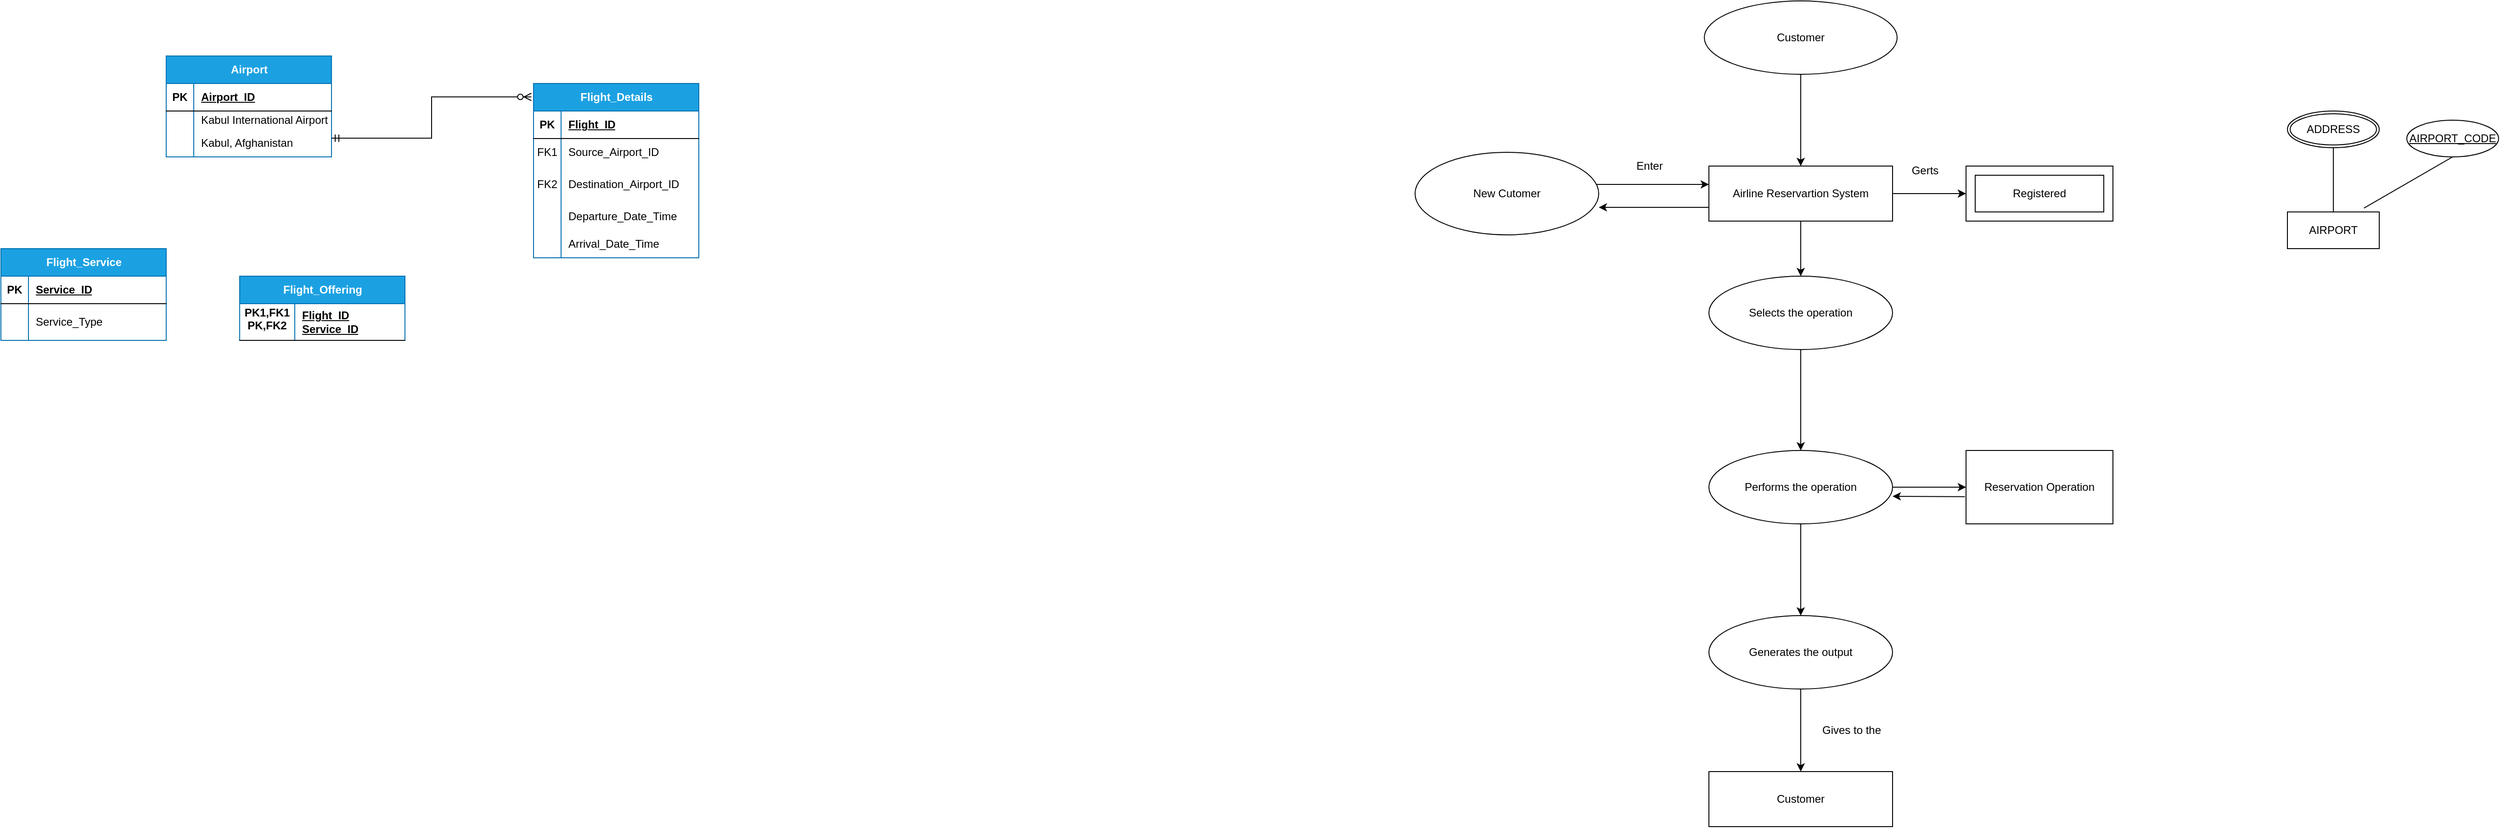<mxfile version="26.2.14">
  <diagram id="prtHgNgQTEPvFCAcTncT" name="Page-1">
    <mxGraphModel dx="2337" dy="363" grid="1" gridSize="10" guides="1" tooltips="1" connect="1" arrows="1" fold="1" page="1" pageScale="1" pageWidth="827" pageHeight="1169" math="0" shadow="0">
      <root>
        <mxCell id="0" />
        <mxCell id="1" parent="0" />
        <mxCell id="bTbu85uykv1qYZbqekr0-38" value="" style="edgeStyle=orthogonalEdgeStyle;rounded=0;orthogonalLoop=1;jettySize=auto;html=1;" parent="1" source="bTbu85uykv1qYZbqekr0-2" target="bTbu85uykv1qYZbqekr0-8" edge="1">
          <mxGeometry relative="1" as="geometry" />
        </mxCell>
        <mxCell id="bTbu85uykv1qYZbqekr0-2" value="Customer" style="ellipse;whiteSpace=wrap;html=1;" parent="1" vertex="1">
          <mxGeometry x="355" y="30" width="210" height="80" as="geometry" />
        </mxCell>
        <mxCell id="bTbu85uykv1qYZbqekr0-32" value="" style="edgeStyle=orthogonalEdgeStyle;rounded=0;orthogonalLoop=1;jettySize=auto;html=1;" parent="1" source="bTbu85uykv1qYZbqekr0-3" target="bTbu85uykv1qYZbqekr0-8" edge="1">
          <mxGeometry relative="1" as="geometry">
            <Array as="points">
              <mxPoint x="350" y="230" />
              <mxPoint x="350" y="230" />
            </Array>
          </mxGeometry>
        </mxCell>
        <mxCell id="bTbu85uykv1qYZbqekr0-3" value="New Cutomer" style="ellipse;whiteSpace=wrap;html=1;" parent="1" vertex="1">
          <mxGeometry x="40" y="195" width="200" height="90" as="geometry" />
        </mxCell>
        <mxCell id="bTbu85uykv1qYZbqekr0-18" style="edgeStyle=orthogonalEdgeStyle;rounded=0;orthogonalLoop=1;jettySize=auto;html=1;exitX=0.5;exitY=1;exitDx=0;exitDy=0;entryX=0.5;entryY=0;entryDx=0;entryDy=0;" parent="1" source="bTbu85uykv1qYZbqekr0-4" target="bTbu85uykv1qYZbqekr0-5" edge="1">
          <mxGeometry relative="1" as="geometry" />
        </mxCell>
        <mxCell id="bTbu85uykv1qYZbqekr0-4" value="Selects the operation" style="ellipse;whiteSpace=wrap;html=1;" parent="1" vertex="1">
          <mxGeometry x="360" y="330" width="200" height="80" as="geometry" />
        </mxCell>
        <mxCell id="bTbu85uykv1qYZbqekr0-24" value="" style="edgeStyle=orthogonalEdgeStyle;rounded=0;orthogonalLoop=1;jettySize=auto;html=1;" parent="1" source="bTbu85uykv1qYZbqekr0-5" target="bTbu85uykv1qYZbqekr0-21" edge="1">
          <mxGeometry relative="1" as="geometry" />
        </mxCell>
        <mxCell id="bTbu85uykv1qYZbqekr0-26" value="" style="edgeStyle=orthogonalEdgeStyle;rounded=0;orthogonalLoop=1;jettySize=auto;html=1;" parent="1" source="bTbu85uykv1qYZbqekr0-5" target="bTbu85uykv1qYZbqekr0-12" edge="1">
          <mxGeometry relative="1" as="geometry">
            <Array as="points">
              <mxPoint x="600" y="560" />
              <mxPoint x="600" y="560" />
            </Array>
          </mxGeometry>
        </mxCell>
        <mxCell id="bTbu85uykv1qYZbqekr0-5" value="Performs the operation" style="ellipse;whiteSpace=wrap;html=1;" parent="1" vertex="1">
          <mxGeometry x="360" y="520" width="200" height="80" as="geometry" />
        </mxCell>
        <mxCell id="bTbu85uykv1qYZbqekr0-10" value="" style="edgeStyle=orthogonalEdgeStyle;rounded=0;orthogonalLoop=1;jettySize=auto;html=1;" parent="1" source="bTbu85uykv1qYZbqekr0-8" target="bTbu85uykv1qYZbqekr0-9" edge="1">
          <mxGeometry relative="1" as="geometry" />
        </mxCell>
        <mxCell id="bTbu85uykv1qYZbqekr0-17" style="edgeStyle=orthogonalEdgeStyle;rounded=0;orthogonalLoop=1;jettySize=auto;html=1;exitX=0.5;exitY=1;exitDx=0;exitDy=0;entryX=0.5;entryY=0;entryDx=0;entryDy=0;" parent="1" source="bTbu85uykv1qYZbqekr0-8" target="bTbu85uykv1qYZbqekr0-4" edge="1">
          <mxGeometry relative="1" as="geometry" />
        </mxCell>
        <mxCell id="bTbu85uykv1qYZbqekr0-8" value="Airline Reservartion System" style="rounded=0;whiteSpace=wrap;html=1;" parent="1" vertex="1">
          <mxGeometry x="360" y="210" width="200" height="60" as="geometry" />
        </mxCell>
        <mxCell id="bTbu85uykv1qYZbqekr0-9" value="" style="whiteSpace=wrap;html=1;rounded=0;" parent="1" vertex="1">
          <mxGeometry x="640" y="210" width="160" height="60" as="geometry" />
        </mxCell>
        <mxCell id="bTbu85uykv1qYZbqekr0-11" value="Registered" style="rounded=0;whiteSpace=wrap;html=1;" parent="1" vertex="1">
          <mxGeometry x="650" y="220" width="140" height="40" as="geometry" />
        </mxCell>
        <mxCell id="bTbu85uykv1qYZbqekr0-12" value="Reservation Operation" style="rounded=0;whiteSpace=wrap;html=1;" parent="1" vertex="1">
          <mxGeometry x="640" y="520" width="160" height="80" as="geometry" />
        </mxCell>
        <mxCell id="bTbu85uykv1qYZbqekr0-19" value="Customer" style="rounded=0;whiteSpace=wrap;html=1;" parent="1" vertex="1">
          <mxGeometry x="360" y="870" width="200" height="60" as="geometry" />
        </mxCell>
        <mxCell id="bTbu85uykv1qYZbqekr0-25" value="" style="edgeStyle=orthogonalEdgeStyle;rounded=0;orthogonalLoop=1;jettySize=auto;html=1;" parent="1" source="bTbu85uykv1qYZbqekr0-21" target="bTbu85uykv1qYZbqekr0-19" edge="1">
          <mxGeometry relative="1" as="geometry" />
        </mxCell>
        <mxCell id="bTbu85uykv1qYZbqekr0-21" value="Generates the output" style="ellipse;whiteSpace=wrap;html=1;" parent="1" vertex="1">
          <mxGeometry x="360" y="700" width="200" height="80" as="geometry" />
        </mxCell>
        <mxCell id="bTbu85uykv1qYZbqekr0-33" style="edgeStyle=orthogonalEdgeStyle;rounded=0;orthogonalLoop=1;jettySize=auto;html=1;exitX=0;exitY=0.75;exitDx=0;exitDy=0;entryX=1;entryY=0.667;entryDx=0;entryDy=0;entryPerimeter=0;" parent="1" source="bTbu85uykv1qYZbqekr0-8" target="bTbu85uykv1qYZbqekr0-3" edge="1">
          <mxGeometry relative="1" as="geometry" />
        </mxCell>
        <mxCell id="bTbu85uykv1qYZbqekr0-34" value="" style="endArrow=classic;html=1;rounded=0;entryX=1.006;entryY=0.746;entryDx=0;entryDy=0;entryPerimeter=0;exitX=0;exitY=0.75;exitDx=0;exitDy=0;" parent="1" edge="1">
          <mxGeometry width="50" height="50" relative="1" as="geometry">
            <mxPoint x="638.8" y="570.32" as="sourcePoint" />
            <mxPoint x="560" y="570.0" as="targetPoint" />
            <Array as="points" />
          </mxGeometry>
        </mxCell>
        <mxCell id="bTbu85uykv1qYZbqekr0-35" value="Enter" style="text;html=1;align=center;verticalAlign=middle;resizable=0;points=[];autosize=1;strokeColor=none;fillColor=none;" parent="1" vertex="1">
          <mxGeometry x="270" y="195" width="50" height="30" as="geometry" />
        </mxCell>
        <mxCell id="bTbu85uykv1qYZbqekr0-36" value="Gerts" style="text;html=1;align=center;verticalAlign=middle;resizable=0;points=[];autosize=1;strokeColor=none;fillColor=none;" parent="1" vertex="1">
          <mxGeometry x="570" y="200" width="50" height="30" as="geometry" />
        </mxCell>
        <mxCell id="bTbu85uykv1qYZbqekr0-37" value="Gives to the" style="text;html=1;align=center;verticalAlign=middle;resizable=0;points=[];autosize=1;strokeColor=none;fillColor=none;" parent="1" vertex="1">
          <mxGeometry x="470" y="810" width="90" height="30" as="geometry" />
        </mxCell>
        <mxCell id="J1Zsy6z8btEPPy3rvnn6-1" value="Airport" style="shape=table;startSize=30;container=1;collapsible=1;childLayout=tableLayout;fixedRows=1;rowLines=0;fontStyle=1;align=center;resizeLast=1;html=1;fillColor=#1ba1e2;fontColor=#ffffff;strokeColor=#006EAF;" parent="1" vertex="1">
          <mxGeometry x="-1320" y="90" width="180" height="110" as="geometry" />
        </mxCell>
        <mxCell id="J1Zsy6z8btEPPy3rvnn6-2" value="" style="shape=tableRow;horizontal=0;startSize=0;swimlaneHead=0;swimlaneBody=0;fillColor=none;collapsible=0;dropTarget=0;points=[[0,0.5],[1,0.5]];portConstraint=eastwest;top=0;left=0;right=0;bottom=1;" parent="J1Zsy6z8btEPPy3rvnn6-1" vertex="1">
          <mxGeometry y="30" width="180" height="30" as="geometry" />
        </mxCell>
        <mxCell id="J1Zsy6z8btEPPy3rvnn6-3" value="PK" style="shape=partialRectangle;connectable=0;fillColor=none;top=0;left=0;bottom=0;right=0;fontStyle=1;overflow=hidden;whiteSpace=wrap;html=1;" parent="J1Zsy6z8btEPPy3rvnn6-2" vertex="1">
          <mxGeometry width="30" height="30" as="geometry">
            <mxRectangle width="30" height="30" as="alternateBounds" />
          </mxGeometry>
        </mxCell>
        <mxCell id="J1Zsy6z8btEPPy3rvnn6-4" value="Airport_ID" style="shape=partialRectangle;connectable=0;fillColor=none;top=0;left=0;bottom=0;right=0;align=left;spacingLeft=6;fontStyle=5;overflow=hidden;whiteSpace=wrap;html=1;" parent="J1Zsy6z8btEPPy3rvnn6-2" vertex="1">
          <mxGeometry x="30" width="150" height="30" as="geometry">
            <mxRectangle width="150" height="30" as="alternateBounds" />
          </mxGeometry>
        </mxCell>
        <mxCell id="J1Zsy6z8btEPPy3rvnn6-5" value="" style="shape=tableRow;horizontal=0;startSize=0;swimlaneHead=0;swimlaneBody=0;fillColor=none;collapsible=0;dropTarget=0;points=[[0,0.5],[1,0.5]];portConstraint=eastwest;top=0;left=0;right=0;bottom=0;" parent="J1Zsy6z8btEPPy3rvnn6-1" vertex="1">
          <mxGeometry y="60" width="180" height="20" as="geometry" />
        </mxCell>
        <mxCell id="J1Zsy6z8btEPPy3rvnn6-6" value="" style="shape=partialRectangle;connectable=0;fillColor=none;top=0;left=0;bottom=0;right=0;editable=1;overflow=hidden;whiteSpace=wrap;html=1;" parent="J1Zsy6z8btEPPy3rvnn6-5" vertex="1">
          <mxGeometry width="30" height="20" as="geometry">
            <mxRectangle width="30" height="20" as="alternateBounds" />
          </mxGeometry>
        </mxCell>
        <mxCell id="J1Zsy6z8btEPPy3rvnn6-7" value="Kabul International Airport" style="shape=partialRectangle;connectable=0;fillColor=none;top=0;left=0;bottom=0;right=0;align=left;spacingLeft=6;overflow=hidden;whiteSpace=wrap;html=1;" parent="J1Zsy6z8btEPPy3rvnn6-5" vertex="1">
          <mxGeometry x="30" width="150" height="20" as="geometry">
            <mxRectangle width="150" height="20" as="alternateBounds" />
          </mxGeometry>
        </mxCell>
        <mxCell id="J1Zsy6z8btEPPy3rvnn6-8" value="" style="shape=tableRow;horizontal=0;startSize=0;swimlaneHead=0;swimlaneBody=0;fillColor=none;collapsible=0;dropTarget=0;points=[[0,0.5],[1,0.5]];portConstraint=eastwest;top=0;left=0;right=0;bottom=0;" parent="J1Zsy6z8btEPPy3rvnn6-1" vertex="1">
          <mxGeometry y="80" width="180" height="30" as="geometry" />
        </mxCell>
        <mxCell id="J1Zsy6z8btEPPy3rvnn6-9" value="" style="shape=partialRectangle;connectable=0;fillColor=none;top=0;left=0;bottom=0;right=0;editable=1;overflow=hidden;whiteSpace=wrap;html=1;" parent="J1Zsy6z8btEPPy3rvnn6-8" vertex="1">
          <mxGeometry width="30" height="30" as="geometry">
            <mxRectangle width="30" height="30" as="alternateBounds" />
          </mxGeometry>
        </mxCell>
        <mxCell id="J1Zsy6z8btEPPy3rvnn6-10" value="Kabul, Afghanistan" style="shape=partialRectangle;connectable=0;fillColor=none;top=0;left=0;bottom=0;right=0;align=left;spacingLeft=6;overflow=hidden;whiteSpace=wrap;html=1;" parent="J1Zsy6z8btEPPy3rvnn6-8" vertex="1">
          <mxGeometry x="30" width="150" height="30" as="geometry">
            <mxRectangle width="150" height="30" as="alternateBounds" />
          </mxGeometry>
        </mxCell>
        <mxCell id="J1Zsy6z8btEPPy3rvnn6-11" value="Flight_Details" style="shape=table;startSize=30;container=1;collapsible=1;childLayout=tableLayout;fixedRows=1;rowLines=0;fontStyle=1;align=center;resizeLast=1;html=1;fillColor=#1ba1e2;fontColor=#ffffff;strokeColor=#006EAF;" parent="1" vertex="1">
          <mxGeometry x="-920" y="120" width="180" height="190" as="geometry" />
        </mxCell>
        <mxCell id="J1Zsy6z8btEPPy3rvnn6-12" value="" style="shape=tableRow;horizontal=0;startSize=0;swimlaneHead=0;swimlaneBody=0;fillColor=none;collapsible=0;dropTarget=0;points=[[0,0.5],[1,0.5]];portConstraint=eastwest;top=0;left=0;right=0;bottom=1;" parent="J1Zsy6z8btEPPy3rvnn6-11" vertex="1">
          <mxGeometry y="30" width="180" height="30" as="geometry" />
        </mxCell>
        <mxCell id="J1Zsy6z8btEPPy3rvnn6-13" value="PK" style="shape=partialRectangle;connectable=0;fillColor=none;top=0;left=0;bottom=0;right=0;fontStyle=1;overflow=hidden;whiteSpace=wrap;html=1;" parent="J1Zsy6z8btEPPy3rvnn6-12" vertex="1">
          <mxGeometry width="30" height="30" as="geometry">
            <mxRectangle width="30" height="30" as="alternateBounds" />
          </mxGeometry>
        </mxCell>
        <mxCell id="J1Zsy6z8btEPPy3rvnn6-14" value="Flight_ID" style="shape=partialRectangle;connectable=0;fillColor=none;top=0;left=0;bottom=0;right=0;align=left;spacingLeft=6;fontStyle=5;overflow=hidden;whiteSpace=wrap;html=1;" parent="J1Zsy6z8btEPPy3rvnn6-12" vertex="1">
          <mxGeometry x="30" width="150" height="30" as="geometry">
            <mxRectangle width="150" height="30" as="alternateBounds" />
          </mxGeometry>
        </mxCell>
        <mxCell id="J1Zsy6z8btEPPy3rvnn6-15" value="" style="shape=tableRow;horizontal=0;startSize=0;swimlaneHead=0;swimlaneBody=0;fillColor=none;collapsible=0;dropTarget=0;points=[[0,0.5],[1,0.5]];portConstraint=eastwest;top=0;left=0;right=0;bottom=0;" parent="J1Zsy6z8btEPPy3rvnn6-11" vertex="1">
          <mxGeometry y="60" width="180" height="30" as="geometry" />
        </mxCell>
        <mxCell id="J1Zsy6z8btEPPy3rvnn6-16" value="FK1" style="shape=partialRectangle;connectable=0;fillColor=none;top=0;left=0;bottom=0;right=0;editable=1;overflow=hidden;whiteSpace=wrap;html=1;" parent="J1Zsy6z8btEPPy3rvnn6-15" vertex="1">
          <mxGeometry width="30" height="30" as="geometry">
            <mxRectangle width="30" height="30" as="alternateBounds" />
          </mxGeometry>
        </mxCell>
        <mxCell id="J1Zsy6z8btEPPy3rvnn6-17" value="Source_Airport_ID" style="shape=partialRectangle;connectable=0;fillColor=none;top=0;left=0;bottom=0;right=0;align=left;spacingLeft=6;overflow=hidden;whiteSpace=wrap;html=1;" parent="J1Zsy6z8btEPPy3rvnn6-15" vertex="1">
          <mxGeometry x="30" width="150" height="30" as="geometry">
            <mxRectangle width="150" height="30" as="alternateBounds" />
          </mxGeometry>
        </mxCell>
        <mxCell id="J1Zsy6z8btEPPy3rvnn6-18" value="" style="shape=tableRow;horizontal=0;startSize=0;swimlaneHead=0;swimlaneBody=0;fillColor=none;collapsible=0;dropTarget=0;points=[[0,0.5],[1,0.5]];portConstraint=eastwest;top=0;left=0;right=0;bottom=0;" parent="J1Zsy6z8btEPPy3rvnn6-11" vertex="1">
          <mxGeometry y="90" width="180" height="40" as="geometry" />
        </mxCell>
        <mxCell id="J1Zsy6z8btEPPy3rvnn6-19" value="FK2" style="shape=partialRectangle;connectable=0;fillColor=none;top=0;left=0;bottom=0;right=0;editable=1;overflow=hidden;whiteSpace=wrap;html=1;" parent="J1Zsy6z8btEPPy3rvnn6-18" vertex="1">
          <mxGeometry width="30" height="40" as="geometry">
            <mxRectangle width="30" height="40" as="alternateBounds" />
          </mxGeometry>
        </mxCell>
        <mxCell id="J1Zsy6z8btEPPy3rvnn6-20" value="Destination_Airport_ID" style="shape=partialRectangle;connectable=0;fillColor=none;top=0;left=0;bottom=0;right=0;align=left;spacingLeft=6;overflow=hidden;whiteSpace=wrap;html=1;" parent="J1Zsy6z8btEPPy3rvnn6-18" vertex="1">
          <mxGeometry x="30" width="150" height="40" as="geometry">
            <mxRectangle width="150" height="40" as="alternateBounds" />
          </mxGeometry>
        </mxCell>
        <mxCell id="J1Zsy6z8btEPPy3rvnn6-21" value="" style="shape=tableRow;horizontal=0;startSize=0;swimlaneHead=0;swimlaneBody=0;fillColor=none;collapsible=0;dropTarget=0;points=[[0,0.5],[1,0.5]];portConstraint=eastwest;top=0;left=0;right=0;bottom=0;" parent="J1Zsy6z8btEPPy3rvnn6-11" vertex="1">
          <mxGeometry y="130" width="180" height="30" as="geometry" />
        </mxCell>
        <mxCell id="J1Zsy6z8btEPPy3rvnn6-22" value="" style="shape=partialRectangle;connectable=0;fillColor=none;top=0;left=0;bottom=0;right=0;editable=1;overflow=hidden;whiteSpace=wrap;html=1;" parent="J1Zsy6z8btEPPy3rvnn6-21" vertex="1">
          <mxGeometry width="30" height="30" as="geometry">
            <mxRectangle width="30" height="30" as="alternateBounds" />
          </mxGeometry>
        </mxCell>
        <mxCell id="J1Zsy6z8btEPPy3rvnn6-23" value="Departure_Date_Time" style="shape=partialRectangle;connectable=0;fillColor=none;top=0;left=0;bottom=0;right=0;align=left;spacingLeft=6;overflow=hidden;whiteSpace=wrap;html=1;" parent="J1Zsy6z8btEPPy3rvnn6-21" vertex="1">
          <mxGeometry x="30" width="150" height="30" as="geometry">
            <mxRectangle width="150" height="30" as="alternateBounds" />
          </mxGeometry>
        </mxCell>
        <mxCell id="J1Zsy6z8btEPPy3rvnn6-24" style="shape=tableRow;horizontal=0;startSize=0;swimlaneHead=0;swimlaneBody=0;fillColor=none;collapsible=0;dropTarget=0;points=[[0,0.5],[1,0.5]];portConstraint=eastwest;top=0;left=0;right=0;bottom=0;" parent="J1Zsy6z8btEPPy3rvnn6-11" vertex="1">
          <mxGeometry y="160" width="180" height="30" as="geometry" />
        </mxCell>
        <mxCell id="J1Zsy6z8btEPPy3rvnn6-25" style="shape=partialRectangle;connectable=0;fillColor=none;top=0;left=0;bottom=0;right=0;editable=1;overflow=hidden;whiteSpace=wrap;html=1;" parent="J1Zsy6z8btEPPy3rvnn6-24" vertex="1">
          <mxGeometry width="30" height="30" as="geometry">
            <mxRectangle width="30" height="30" as="alternateBounds" />
          </mxGeometry>
        </mxCell>
        <mxCell id="J1Zsy6z8btEPPy3rvnn6-26" value="Arrival_Date_Time" style="shape=partialRectangle;connectable=0;fillColor=none;top=0;left=0;bottom=0;right=0;align=left;spacingLeft=6;overflow=hidden;whiteSpace=wrap;html=1;" parent="J1Zsy6z8btEPPy3rvnn6-24" vertex="1">
          <mxGeometry x="30" width="150" height="30" as="geometry">
            <mxRectangle width="150" height="30" as="alternateBounds" />
          </mxGeometry>
        </mxCell>
        <mxCell id="J1Zsy6z8btEPPy3rvnn6-27" value="Flight_Service" style="shape=table;startSize=30;container=1;collapsible=1;childLayout=tableLayout;fixedRows=1;rowLines=0;fontStyle=1;align=center;resizeLast=1;html=1;fillColor=#1ba1e2;fontColor=#ffffff;strokeColor=#006EAF;" parent="1" vertex="1">
          <mxGeometry x="-1500" y="300" width="180" height="100" as="geometry">
            <mxRectangle x="60" y="270" width="120" height="30" as="alternateBounds" />
          </mxGeometry>
        </mxCell>
        <mxCell id="J1Zsy6z8btEPPy3rvnn6-28" value="" style="shape=tableRow;horizontal=0;startSize=0;swimlaneHead=0;swimlaneBody=0;fillColor=none;collapsible=0;dropTarget=0;points=[[0,0.5],[1,0.5]];portConstraint=eastwest;top=0;left=0;right=0;bottom=1;" parent="J1Zsy6z8btEPPy3rvnn6-27" vertex="1">
          <mxGeometry y="30" width="180" height="30" as="geometry" />
        </mxCell>
        <mxCell id="J1Zsy6z8btEPPy3rvnn6-29" value="PK" style="shape=partialRectangle;connectable=0;fillColor=none;top=0;left=0;bottom=0;right=0;fontStyle=1;overflow=hidden;whiteSpace=wrap;html=1;" parent="J1Zsy6z8btEPPy3rvnn6-28" vertex="1">
          <mxGeometry width="30" height="30" as="geometry">
            <mxRectangle width="30" height="30" as="alternateBounds" />
          </mxGeometry>
        </mxCell>
        <mxCell id="J1Zsy6z8btEPPy3rvnn6-30" value="Service_ID" style="shape=partialRectangle;connectable=0;fillColor=none;top=0;left=0;bottom=0;right=0;align=left;spacingLeft=6;fontStyle=5;overflow=hidden;whiteSpace=wrap;html=1;" parent="J1Zsy6z8btEPPy3rvnn6-28" vertex="1">
          <mxGeometry x="30" width="150" height="30" as="geometry">
            <mxRectangle width="150" height="30" as="alternateBounds" />
          </mxGeometry>
        </mxCell>
        <mxCell id="J1Zsy6z8btEPPy3rvnn6-31" value="" style="shape=tableRow;horizontal=0;startSize=0;swimlaneHead=0;swimlaneBody=0;fillColor=none;collapsible=0;dropTarget=0;points=[[0,0.5],[1,0.5]];portConstraint=eastwest;top=0;left=0;right=0;bottom=0;" parent="J1Zsy6z8btEPPy3rvnn6-27" vertex="1">
          <mxGeometry y="60" width="180" height="40" as="geometry" />
        </mxCell>
        <mxCell id="J1Zsy6z8btEPPy3rvnn6-32" value="" style="shape=partialRectangle;connectable=0;fillColor=none;top=0;left=0;bottom=0;right=0;editable=1;overflow=hidden;whiteSpace=wrap;html=1;" parent="J1Zsy6z8btEPPy3rvnn6-31" vertex="1">
          <mxGeometry width="30" height="40" as="geometry">
            <mxRectangle width="30" height="40" as="alternateBounds" />
          </mxGeometry>
        </mxCell>
        <mxCell id="J1Zsy6z8btEPPy3rvnn6-33" value="Service_Type" style="shape=partialRectangle;connectable=0;fillColor=none;top=0;left=0;bottom=0;right=0;align=left;spacingLeft=6;overflow=hidden;whiteSpace=wrap;html=1;" parent="J1Zsy6z8btEPPy3rvnn6-31" vertex="1">
          <mxGeometry x="30" width="150" height="40" as="geometry">
            <mxRectangle width="150" height="40" as="alternateBounds" />
          </mxGeometry>
        </mxCell>
        <mxCell id="J1Zsy6z8btEPPy3rvnn6-34" value="Flight_Offering" style="shape=table;startSize=30;container=1;collapsible=1;childLayout=tableLayout;fixedRows=1;rowLines=0;fontStyle=1;align=center;resizeLast=1;html=1;fillColor=#1ba1e2;fontColor=#ffffff;strokeColor=#006EAF;" parent="1" vertex="1">
          <mxGeometry x="-1240" y="330" width="180" height="70" as="geometry">
            <mxRectangle x="60" y="270" width="120" height="30" as="alternateBounds" />
          </mxGeometry>
        </mxCell>
        <mxCell id="J1Zsy6z8btEPPy3rvnn6-35" value="" style="shape=tableRow;horizontal=0;startSize=0;swimlaneHead=0;swimlaneBody=0;fillColor=none;collapsible=0;dropTarget=0;points=[[0,0.5],[1,0.5]];portConstraint=eastwest;top=0;left=0;right=0;bottom=1;" parent="J1Zsy6z8btEPPy3rvnn6-34" vertex="1">
          <mxGeometry y="30" width="180" height="40" as="geometry" />
        </mxCell>
        <mxCell id="J1Zsy6z8btEPPy3rvnn6-36" value="PK1,FK1&lt;div&gt;&lt;div&gt;PK,FK2&lt;br&gt;&lt;div&gt;&lt;br&gt;&lt;/div&gt;&lt;/div&gt;&lt;/div&gt;" style="shape=partialRectangle;connectable=0;fillColor=none;top=0;left=0;bottom=0;right=0;fontStyle=1;overflow=hidden;whiteSpace=wrap;html=1;" parent="J1Zsy6z8btEPPy3rvnn6-35" vertex="1">
          <mxGeometry width="60" height="40" as="geometry">
            <mxRectangle width="60" height="40" as="alternateBounds" />
          </mxGeometry>
        </mxCell>
        <mxCell id="J1Zsy6z8btEPPy3rvnn6-37" value="Flight_ID&lt;div&gt;Service_ID&lt;/div&gt;" style="shape=partialRectangle;connectable=0;fillColor=none;top=0;left=0;bottom=0;right=0;align=left;spacingLeft=6;fontStyle=5;overflow=hidden;whiteSpace=wrap;html=1;" parent="J1Zsy6z8btEPPy3rvnn6-35" vertex="1">
          <mxGeometry x="60" width="120" height="40" as="geometry">
            <mxRectangle width="120" height="40" as="alternateBounds" />
          </mxGeometry>
        </mxCell>
        <mxCell id="ID8DKVdMpL3lgBXfGjSE-2" value="" style="edgeStyle=elbowEdgeStyle;fontSize=12;html=1;endArrow=ERzeroToMany;startArrow=ERmandOne;rounded=0;targetPerimeterSpacing=4;exitX=1;exitY=0.322;exitDx=0;exitDy=0;exitPerimeter=0;entryX=-0.013;entryY=0.077;entryDx=0;entryDy=0;entryPerimeter=0;" parent="1" source="J1Zsy6z8btEPPy3rvnn6-8" target="J1Zsy6z8btEPPy3rvnn6-11" edge="1">
          <mxGeometry width="100" height="100" relative="1" as="geometry">
            <mxPoint x="-1130" y="180" as="sourcePoint" />
            <mxPoint x="-930" y="130" as="targetPoint" />
          </mxGeometry>
        </mxCell>
        <mxCell id="XDC1g_R-5amsgsJcSVQO-1" value="AIRPORT" style="whiteSpace=wrap;html=1;align=center;" vertex="1" parent="1">
          <mxGeometry x="990" y="260" width="100" height="40" as="geometry" />
        </mxCell>
        <mxCell id="XDC1g_R-5amsgsJcSVQO-2" value="ADDRESS" style="ellipse;shape=doubleEllipse;margin=3;whiteSpace=wrap;html=1;align=center;" vertex="1" parent="1">
          <mxGeometry x="990" y="150" width="100" height="40" as="geometry" />
        </mxCell>
        <mxCell id="XDC1g_R-5amsgsJcSVQO-5" value="" style="endArrow=none;html=1;rounded=0;exitX=0.5;exitY=1;exitDx=0;exitDy=0;entryX=0.5;entryY=0;entryDx=0;entryDy=0;" edge="1" parent="1" source="XDC1g_R-5amsgsJcSVQO-2" target="XDC1g_R-5amsgsJcSVQO-1">
          <mxGeometry relative="1" as="geometry">
            <mxPoint x="980" y="220" as="sourcePoint" />
            <mxPoint x="1040" y="250" as="targetPoint" />
          </mxGeometry>
        </mxCell>
        <mxCell id="XDC1g_R-5amsgsJcSVQO-7" value="" style="endArrow=none;html=1;rounded=0;entryX=0.5;entryY=1;entryDx=0;entryDy=0;exitX=0.834;exitY=-0.104;exitDx=0;exitDy=0;exitPerimeter=0;" edge="1" parent="1" source="XDC1g_R-5amsgsJcSVQO-1">
          <mxGeometry relative="1" as="geometry">
            <mxPoint x="990" y="130" as="sourcePoint" />
            <mxPoint x="1170" y="200" as="targetPoint" />
          </mxGeometry>
        </mxCell>
        <mxCell id="XDC1g_R-5amsgsJcSVQO-8" value="AIRPORT_CODE" style="ellipse;whiteSpace=wrap;html=1;align=center;fontStyle=4;" vertex="1" parent="1">
          <mxGeometry x="1120" y="160" width="100" height="40" as="geometry" />
        </mxCell>
      </root>
    </mxGraphModel>
  </diagram>
</mxfile>
